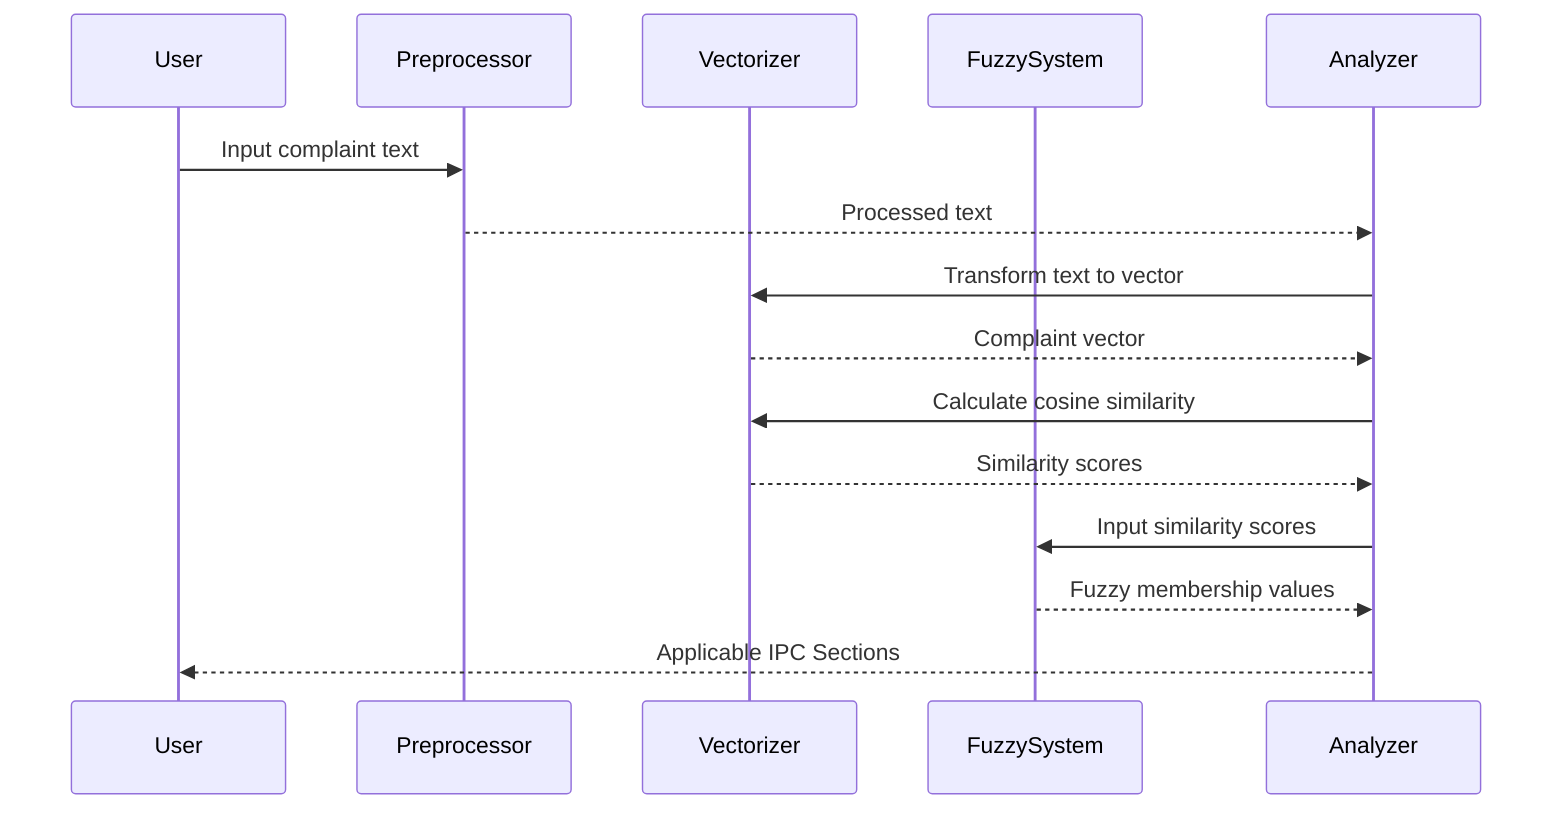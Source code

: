 sequenceDiagram
    participant User
    participant Preprocessor
    participant Vectorizer
    participant FuzzySystem
    participant Analyzer
    
    User->>Preprocessor: Input complaint text
    Preprocessor-->>Analyzer: Processed text
    Analyzer->>Vectorizer: Transform text to vector
    Vectorizer-->>Analyzer: Complaint vector
    Analyzer->>Vectorizer: Calculate cosine similarity
    Vectorizer-->>Analyzer: Similarity scores
    Analyzer->>FuzzySystem: Input similarity scores
    FuzzySystem-->>Analyzer: Fuzzy membership values
    Analyzer-->>User: Applicable IPC Sections